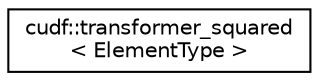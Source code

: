 digraph "Graphical Class Hierarchy"
{
  edge [fontname="Helvetica",fontsize="10",labelfontname="Helvetica",labelfontsize="10"];
  node [fontname="Helvetica",fontsize="10",shape=record];
  rankdir="LR";
  Node0 [label="cudf::transformer_squared\l\< ElementType \>",height=0.2,width=0.4,color="black", fillcolor="white", style="filled",URL="$structcudf_1_1transformer__squared.html",tooltip="Transforms a scalar by first casting to another type, and then squaring the result. "];
}
